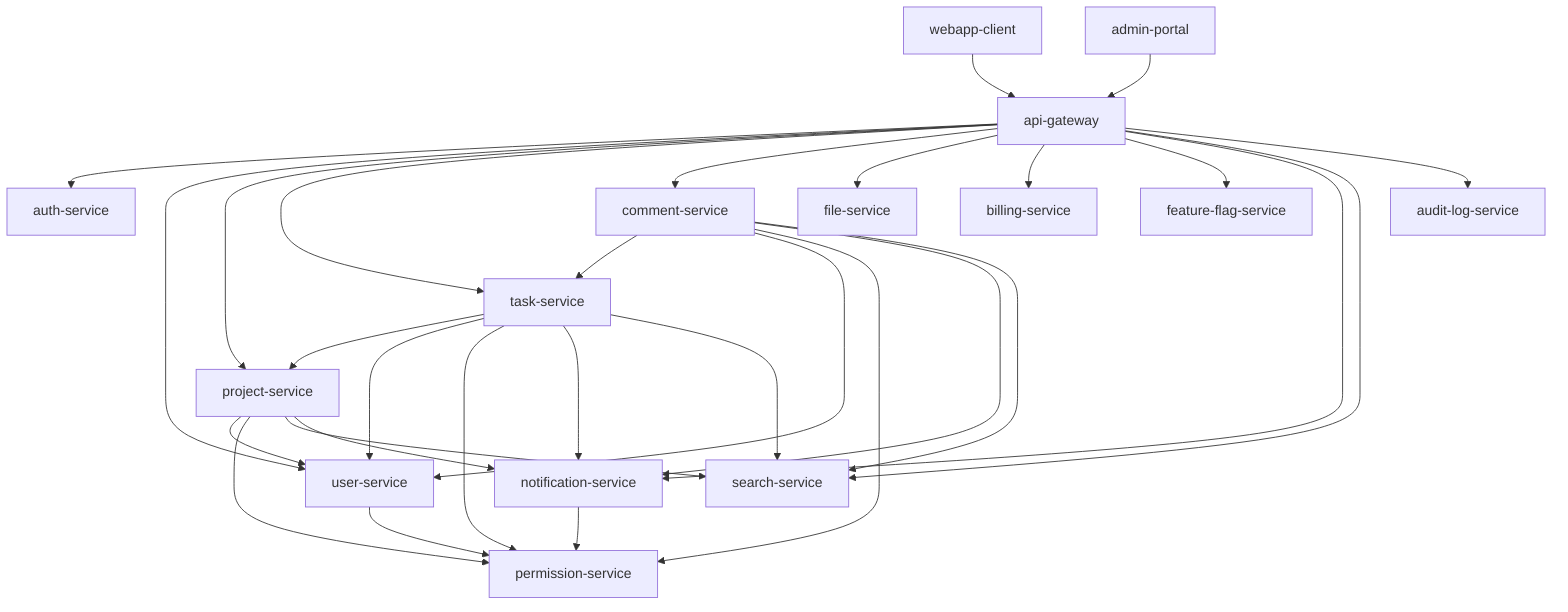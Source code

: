 graph TD

%% Webapps enter via API Gateway
    webapp-client --> api-gateway
    admin-portal --> api-gateway
%% Gateway routes only to entry-point services
    api-gateway --> auth-service
    api-gateway --> user-service
    api-gateway --> project-service
    api-gateway --> task-service
    api-gateway --> comment-service
    api-gateway --> file-service
    api-gateway --> billing-service
    api-gateway --> feature-flag-service
    api-gateway --> notification-service
    api-gateway --> search-service
    api-gateway --> audit-log-service

    task-service --> project-service
    task-service --> user-service
    task-service --> permission-service
    comment-service --> task-service
    comment-service --> user-service
    comment-service --> permission-service
    project-service --> user-service
    project-service --> permission-service
    user-service --> permission-service
    task-service --> notification-service
    task-service --> search-service
    comment-service --> notification-service
    comment-service --> search-service
    project-service --> search-service
    project-service --> notification-service
    notification-service --> permission-service